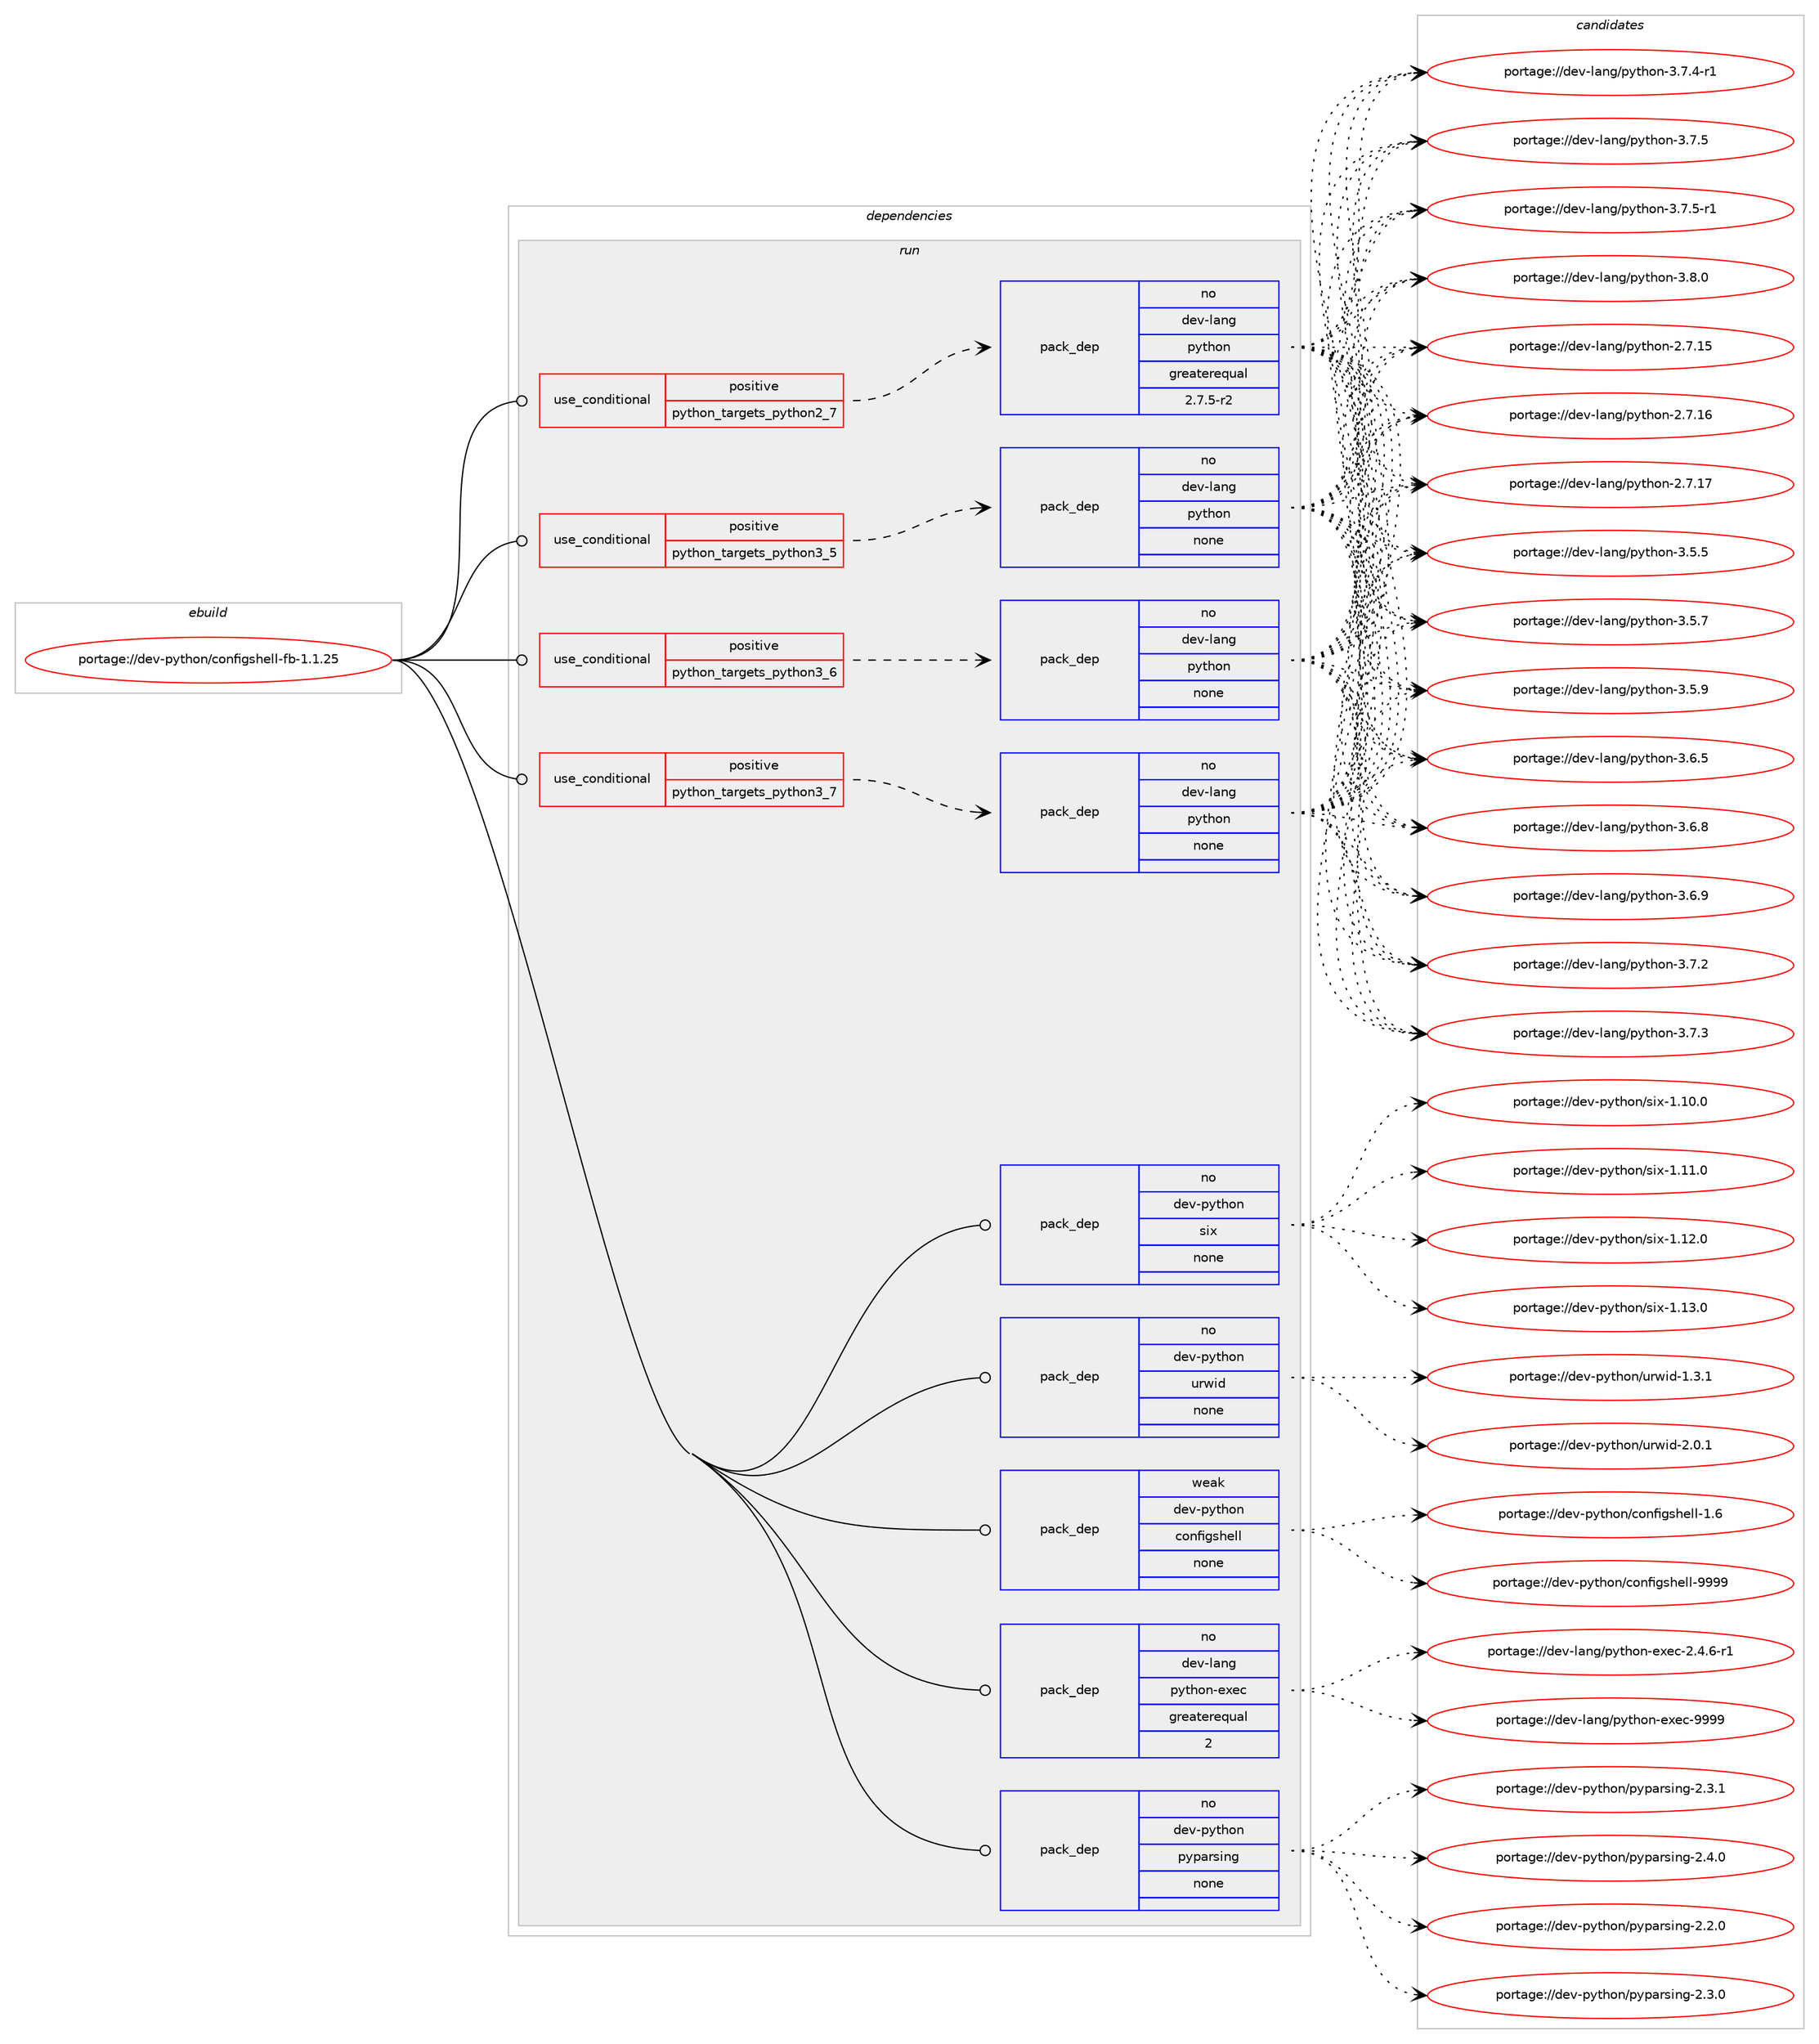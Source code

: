 digraph prolog {

# *************
# Graph options
# *************

newrank=true;
concentrate=true;
compound=true;
graph [rankdir=LR,fontname=Helvetica,fontsize=10,ranksep=1.5];#, ranksep=2.5, nodesep=0.2];
edge  [arrowhead=vee];
node  [fontname=Helvetica,fontsize=10];

# **********
# The ebuild
# **********

subgraph cluster_leftcol {
color=gray;
rank=same;
label=<<i>ebuild</i>>;
id [label="portage://dev-python/configshell-fb-1.1.25", color=red, width=4, href="../dev-python/configshell-fb-1.1.25.svg"];
}

# ****************
# The dependencies
# ****************

subgraph cluster_midcol {
color=gray;
label=<<i>dependencies</i>>;
subgraph cluster_compile {
fillcolor="#eeeeee";
style=filled;
label=<<i>compile</i>>;
}
subgraph cluster_compileandrun {
fillcolor="#eeeeee";
style=filled;
label=<<i>compile and run</i>>;
}
subgraph cluster_run {
fillcolor="#eeeeee";
style=filled;
label=<<i>run</i>>;
subgraph cond27140 {
dependency134828 [label=<<TABLE BORDER="0" CELLBORDER="1" CELLSPACING="0" CELLPADDING="4"><TR><TD ROWSPAN="3" CELLPADDING="10">use_conditional</TD></TR><TR><TD>positive</TD></TR><TR><TD>python_targets_python2_7</TD></TR></TABLE>>, shape=none, color=red];
subgraph pack104378 {
dependency134829 [label=<<TABLE BORDER="0" CELLBORDER="1" CELLSPACING="0" CELLPADDING="4" WIDTH="220"><TR><TD ROWSPAN="6" CELLPADDING="30">pack_dep</TD></TR><TR><TD WIDTH="110">no</TD></TR><TR><TD>dev-lang</TD></TR><TR><TD>python</TD></TR><TR><TD>greaterequal</TD></TR><TR><TD>2.7.5-r2</TD></TR></TABLE>>, shape=none, color=blue];
}
dependency134828:e -> dependency134829:w [weight=20,style="dashed",arrowhead="vee"];
}
id:e -> dependency134828:w [weight=20,style="solid",arrowhead="odot"];
subgraph cond27141 {
dependency134830 [label=<<TABLE BORDER="0" CELLBORDER="1" CELLSPACING="0" CELLPADDING="4"><TR><TD ROWSPAN="3" CELLPADDING="10">use_conditional</TD></TR><TR><TD>positive</TD></TR><TR><TD>python_targets_python3_5</TD></TR></TABLE>>, shape=none, color=red];
subgraph pack104379 {
dependency134831 [label=<<TABLE BORDER="0" CELLBORDER="1" CELLSPACING="0" CELLPADDING="4" WIDTH="220"><TR><TD ROWSPAN="6" CELLPADDING="30">pack_dep</TD></TR><TR><TD WIDTH="110">no</TD></TR><TR><TD>dev-lang</TD></TR><TR><TD>python</TD></TR><TR><TD>none</TD></TR><TR><TD></TD></TR></TABLE>>, shape=none, color=blue];
}
dependency134830:e -> dependency134831:w [weight=20,style="dashed",arrowhead="vee"];
}
id:e -> dependency134830:w [weight=20,style="solid",arrowhead="odot"];
subgraph cond27142 {
dependency134832 [label=<<TABLE BORDER="0" CELLBORDER="1" CELLSPACING="0" CELLPADDING="4"><TR><TD ROWSPAN="3" CELLPADDING="10">use_conditional</TD></TR><TR><TD>positive</TD></TR><TR><TD>python_targets_python3_6</TD></TR></TABLE>>, shape=none, color=red];
subgraph pack104380 {
dependency134833 [label=<<TABLE BORDER="0" CELLBORDER="1" CELLSPACING="0" CELLPADDING="4" WIDTH="220"><TR><TD ROWSPAN="6" CELLPADDING="30">pack_dep</TD></TR><TR><TD WIDTH="110">no</TD></TR><TR><TD>dev-lang</TD></TR><TR><TD>python</TD></TR><TR><TD>none</TD></TR><TR><TD></TD></TR></TABLE>>, shape=none, color=blue];
}
dependency134832:e -> dependency134833:w [weight=20,style="dashed",arrowhead="vee"];
}
id:e -> dependency134832:w [weight=20,style="solid",arrowhead="odot"];
subgraph cond27143 {
dependency134834 [label=<<TABLE BORDER="0" CELLBORDER="1" CELLSPACING="0" CELLPADDING="4"><TR><TD ROWSPAN="3" CELLPADDING="10">use_conditional</TD></TR><TR><TD>positive</TD></TR><TR><TD>python_targets_python3_7</TD></TR></TABLE>>, shape=none, color=red];
subgraph pack104381 {
dependency134835 [label=<<TABLE BORDER="0" CELLBORDER="1" CELLSPACING="0" CELLPADDING="4" WIDTH="220"><TR><TD ROWSPAN="6" CELLPADDING="30">pack_dep</TD></TR><TR><TD WIDTH="110">no</TD></TR><TR><TD>dev-lang</TD></TR><TR><TD>python</TD></TR><TR><TD>none</TD></TR><TR><TD></TD></TR></TABLE>>, shape=none, color=blue];
}
dependency134834:e -> dependency134835:w [weight=20,style="dashed",arrowhead="vee"];
}
id:e -> dependency134834:w [weight=20,style="solid",arrowhead="odot"];
subgraph pack104382 {
dependency134836 [label=<<TABLE BORDER="0" CELLBORDER="1" CELLSPACING="0" CELLPADDING="4" WIDTH="220"><TR><TD ROWSPAN="6" CELLPADDING="30">pack_dep</TD></TR><TR><TD WIDTH="110">no</TD></TR><TR><TD>dev-lang</TD></TR><TR><TD>python-exec</TD></TR><TR><TD>greaterequal</TD></TR><TR><TD>2</TD></TR></TABLE>>, shape=none, color=blue];
}
id:e -> dependency134836:w [weight=20,style="solid",arrowhead="odot"];
subgraph pack104383 {
dependency134837 [label=<<TABLE BORDER="0" CELLBORDER="1" CELLSPACING="0" CELLPADDING="4" WIDTH="220"><TR><TD ROWSPAN="6" CELLPADDING="30">pack_dep</TD></TR><TR><TD WIDTH="110">no</TD></TR><TR><TD>dev-python</TD></TR><TR><TD>pyparsing</TD></TR><TR><TD>none</TD></TR><TR><TD></TD></TR></TABLE>>, shape=none, color=blue];
}
id:e -> dependency134837:w [weight=20,style="solid",arrowhead="odot"];
subgraph pack104384 {
dependency134838 [label=<<TABLE BORDER="0" CELLBORDER="1" CELLSPACING="0" CELLPADDING="4" WIDTH="220"><TR><TD ROWSPAN="6" CELLPADDING="30">pack_dep</TD></TR><TR><TD WIDTH="110">no</TD></TR><TR><TD>dev-python</TD></TR><TR><TD>six</TD></TR><TR><TD>none</TD></TR><TR><TD></TD></TR></TABLE>>, shape=none, color=blue];
}
id:e -> dependency134838:w [weight=20,style="solid",arrowhead="odot"];
subgraph pack104385 {
dependency134839 [label=<<TABLE BORDER="0" CELLBORDER="1" CELLSPACING="0" CELLPADDING="4" WIDTH="220"><TR><TD ROWSPAN="6" CELLPADDING="30">pack_dep</TD></TR><TR><TD WIDTH="110">no</TD></TR><TR><TD>dev-python</TD></TR><TR><TD>urwid</TD></TR><TR><TD>none</TD></TR><TR><TD></TD></TR></TABLE>>, shape=none, color=blue];
}
id:e -> dependency134839:w [weight=20,style="solid",arrowhead="odot"];
subgraph pack104386 {
dependency134840 [label=<<TABLE BORDER="0" CELLBORDER="1" CELLSPACING="0" CELLPADDING="4" WIDTH="220"><TR><TD ROWSPAN="6" CELLPADDING="30">pack_dep</TD></TR><TR><TD WIDTH="110">weak</TD></TR><TR><TD>dev-python</TD></TR><TR><TD>configshell</TD></TR><TR><TD>none</TD></TR><TR><TD></TD></TR></TABLE>>, shape=none, color=blue];
}
id:e -> dependency134840:w [weight=20,style="solid",arrowhead="odot"];
}
}

# **************
# The candidates
# **************

subgraph cluster_choices {
rank=same;
color=gray;
label=<<i>candidates</i>>;

subgraph choice104378 {
color=black;
nodesep=1;
choiceportage10010111845108971101034711212111610411111045504655464953 [label="portage://dev-lang/python-2.7.15", color=red, width=4,href="../dev-lang/python-2.7.15.svg"];
choiceportage10010111845108971101034711212111610411111045504655464954 [label="portage://dev-lang/python-2.7.16", color=red, width=4,href="../dev-lang/python-2.7.16.svg"];
choiceportage10010111845108971101034711212111610411111045504655464955 [label="portage://dev-lang/python-2.7.17", color=red, width=4,href="../dev-lang/python-2.7.17.svg"];
choiceportage100101118451089711010347112121116104111110455146534653 [label="portage://dev-lang/python-3.5.5", color=red, width=4,href="../dev-lang/python-3.5.5.svg"];
choiceportage100101118451089711010347112121116104111110455146534655 [label="portage://dev-lang/python-3.5.7", color=red, width=4,href="../dev-lang/python-3.5.7.svg"];
choiceportage100101118451089711010347112121116104111110455146534657 [label="portage://dev-lang/python-3.5.9", color=red, width=4,href="../dev-lang/python-3.5.9.svg"];
choiceportage100101118451089711010347112121116104111110455146544653 [label="portage://dev-lang/python-3.6.5", color=red, width=4,href="../dev-lang/python-3.6.5.svg"];
choiceportage100101118451089711010347112121116104111110455146544656 [label="portage://dev-lang/python-3.6.8", color=red, width=4,href="../dev-lang/python-3.6.8.svg"];
choiceportage100101118451089711010347112121116104111110455146544657 [label="portage://dev-lang/python-3.6.9", color=red, width=4,href="../dev-lang/python-3.6.9.svg"];
choiceportage100101118451089711010347112121116104111110455146554650 [label="portage://dev-lang/python-3.7.2", color=red, width=4,href="../dev-lang/python-3.7.2.svg"];
choiceportage100101118451089711010347112121116104111110455146554651 [label="portage://dev-lang/python-3.7.3", color=red, width=4,href="../dev-lang/python-3.7.3.svg"];
choiceportage1001011184510897110103471121211161041111104551465546524511449 [label="portage://dev-lang/python-3.7.4-r1", color=red, width=4,href="../dev-lang/python-3.7.4-r1.svg"];
choiceportage100101118451089711010347112121116104111110455146554653 [label="portage://dev-lang/python-3.7.5", color=red, width=4,href="../dev-lang/python-3.7.5.svg"];
choiceportage1001011184510897110103471121211161041111104551465546534511449 [label="portage://dev-lang/python-3.7.5-r1", color=red, width=4,href="../dev-lang/python-3.7.5-r1.svg"];
choiceportage100101118451089711010347112121116104111110455146564648 [label="portage://dev-lang/python-3.8.0", color=red, width=4,href="../dev-lang/python-3.8.0.svg"];
dependency134829:e -> choiceportage10010111845108971101034711212111610411111045504655464953:w [style=dotted,weight="100"];
dependency134829:e -> choiceportage10010111845108971101034711212111610411111045504655464954:w [style=dotted,weight="100"];
dependency134829:e -> choiceportage10010111845108971101034711212111610411111045504655464955:w [style=dotted,weight="100"];
dependency134829:e -> choiceportage100101118451089711010347112121116104111110455146534653:w [style=dotted,weight="100"];
dependency134829:e -> choiceportage100101118451089711010347112121116104111110455146534655:w [style=dotted,weight="100"];
dependency134829:e -> choiceportage100101118451089711010347112121116104111110455146534657:w [style=dotted,weight="100"];
dependency134829:e -> choiceportage100101118451089711010347112121116104111110455146544653:w [style=dotted,weight="100"];
dependency134829:e -> choiceportage100101118451089711010347112121116104111110455146544656:w [style=dotted,weight="100"];
dependency134829:e -> choiceportage100101118451089711010347112121116104111110455146544657:w [style=dotted,weight="100"];
dependency134829:e -> choiceportage100101118451089711010347112121116104111110455146554650:w [style=dotted,weight="100"];
dependency134829:e -> choiceportage100101118451089711010347112121116104111110455146554651:w [style=dotted,weight="100"];
dependency134829:e -> choiceportage1001011184510897110103471121211161041111104551465546524511449:w [style=dotted,weight="100"];
dependency134829:e -> choiceportage100101118451089711010347112121116104111110455146554653:w [style=dotted,weight="100"];
dependency134829:e -> choiceportage1001011184510897110103471121211161041111104551465546534511449:w [style=dotted,weight="100"];
dependency134829:e -> choiceportage100101118451089711010347112121116104111110455146564648:w [style=dotted,weight="100"];
}
subgraph choice104379 {
color=black;
nodesep=1;
choiceportage10010111845108971101034711212111610411111045504655464953 [label="portage://dev-lang/python-2.7.15", color=red, width=4,href="../dev-lang/python-2.7.15.svg"];
choiceportage10010111845108971101034711212111610411111045504655464954 [label="portage://dev-lang/python-2.7.16", color=red, width=4,href="../dev-lang/python-2.7.16.svg"];
choiceportage10010111845108971101034711212111610411111045504655464955 [label="portage://dev-lang/python-2.7.17", color=red, width=4,href="../dev-lang/python-2.7.17.svg"];
choiceportage100101118451089711010347112121116104111110455146534653 [label="portage://dev-lang/python-3.5.5", color=red, width=4,href="../dev-lang/python-3.5.5.svg"];
choiceportage100101118451089711010347112121116104111110455146534655 [label="portage://dev-lang/python-3.5.7", color=red, width=4,href="../dev-lang/python-3.5.7.svg"];
choiceportage100101118451089711010347112121116104111110455146534657 [label="portage://dev-lang/python-3.5.9", color=red, width=4,href="../dev-lang/python-3.5.9.svg"];
choiceportage100101118451089711010347112121116104111110455146544653 [label="portage://dev-lang/python-3.6.5", color=red, width=4,href="../dev-lang/python-3.6.5.svg"];
choiceportage100101118451089711010347112121116104111110455146544656 [label="portage://dev-lang/python-3.6.8", color=red, width=4,href="../dev-lang/python-3.6.8.svg"];
choiceportage100101118451089711010347112121116104111110455146544657 [label="portage://dev-lang/python-3.6.9", color=red, width=4,href="../dev-lang/python-3.6.9.svg"];
choiceportage100101118451089711010347112121116104111110455146554650 [label="portage://dev-lang/python-3.7.2", color=red, width=4,href="../dev-lang/python-3.7.2.svg"];
choiceportage100101118451089711010347112121116104111110455146554651 [label="portage://dev-lang/python-3.7.3", color=red, width=4,href="../dev-lang/python-3.7.3.svg"];
choiceportage1001011184510897110103471121211161041111104551465546524511449 [label="portage://dev-lang/python-3.7.4-r1", color=red, width=4,href="../dev-lang/python-3.7.4-r1.svg"];
choiceportage100101118451089711010347112121116104111110455146554653 [label="portage://dev-lang/python-3.7.5", color=red, width=4,href="../dev-lang/python-3.7.5.svg"];
choiceportage1001011184510897110103471121211161041111104551465546534511449 [label="portage://dev-lang/python-3.7.5-r1", color=red, width=4,href="../dev-lang/python-3.7.5-r1.svg"];
choiceportage100101118451089711010347112121116104111110455146564648 [label="portage://dev-lang/python-3.8.0", color=red, width=4,href="../dev-lang/python-3.8.0.svg"];
dependency134831:e -> choiceportage10010111845108971101034711212111610411111045504655464953:w [style=dotted,weight="100"];
dependency134831:e -> choiceportage10010111845108971101034711212111610411111045504655464954:w [style=dotted,weight="100"];
dependency134831:e -> choiceportage10010111845108971101034711212111610411111045504655464955:w [style=dotted,weight="100"];
dependency134831:e -> choiceportage100101118451089711010347112121116104111110455146534653:w [style=dotted,weight="100"];
dependency134831:e -> choiceportage100101118451089711010347112121116104111110455146534655:w [style=dotted,weight="100"];
dependency134831:e -> choiceportage100101118451089711010347112121116104111110455146534657:w [style=dotted,weight="100"];
dependency134831:e -> choiceportage100101118451089711010347112121116104111110455146544653:w [style=dotted,weight="100"];
dependency134831:e -> choiceportage100101118451089711010347112121116104111110455146544656:w [style=dotted,weight="100"];
dependency134831:e -> choiceportage100101118451089711010347112121116104111110455146544657:w [style=dotted,weight="100"];
dependency134831:e -> choiceportage100101118451089711010347112121116104111110455146554650:w [style=dotted,weight="100"];
dependency134831:e -> choiceportage100101118451089711010347112121116104111110455146554651:w [style=dotted,weight="100"];
dependency134831:e -> choiceportage1001011184510897110103471121211161041111104551465546524511449:w [style=dotted,weight="100"];
dependency134831:e -> choiceportage100101118451089711010347112121116104111110455146554653:w [style=dotted,weight="100"];
dependency134831:e -> choiceportage1001011184510897110103471121211161041111104551465546534511449:w [style=dotted,weight="100"];
dependency134831:e -> choiceportage100101118451089711010347112121116104111110455146564648:w [style=dotted,weight="100"];
}
subgraph choice104380 {
color=black;
nodesep=1;
choiceportage10010111845108971101034711212111610411111045504655464953 [label="portage://dev-lang/python-2.7.15", color=red, width=4,href="../dev-lang/python-2.7.15.svg"];
choiceportage10010111845108971101034711212111610411111045504655464954 [label="portage://dev-lang/python-2.7.16", color=red, width=4,href="../dev-lang/python-2.7.16.svg"];
choiceportage10010111845108971101034711212111610411111045504655464955 [label="portage://dev-lang/python-2.7.17", color=red, width=4,href="../dev-lang/python-2.7.17.svg"];
choiceportage100101118451089711010347112121116104111110455146534653 [label="portage://dev-lang/python-3.5.5", color=red, width=4,href="../dev-lang/python-3.5.5.svg"];
choiceportage100101118451089711010347112121116104111110455146534655 [label="portage://dev-lang/python-3.5.7", color=red, width=4,href="../dev-lang/python-3.5.7.svg"];
choiceportage100101118451089711010347112121116104111110455146534657 [label="portage://dev-lang/python-3.5.9", color=red, width=4,href="../dev-lang/python-3.5.9.svg"];
choiceportage100101118451089711010347112121116104111110455146544653 [label="portage://dev-lang/python-3.6.5", color=red, width=4,href="../dev-lang/python-3.6.5.svg"];
choiceportage100101118451089711010347112121116104111110455146544656 [label="portage://dev-lang/python-3.6.8", color=red, width=4,href="../dev-lang/python-3.6.8.svg"];
choiceportage100101118451089711010347112121116104111110455146544657 [label="portage://dev-lang/python-3.6.9", color=red, width=4,href="../dev-lang/python-3.6.9.svg"];
choiceportage100101118451089711010347112121116104111110455146554650 [label="portage://dev-lang/python-3.7.2", color=red, width=4,href="../dev-lang/python-3.7.2.svg"];
choiceportage100101118451089711010347112121116104111110455146554651 [label="portage://dev-lang/python-3.7.3", color=red, width=4,href="../dev-lang/python-3.7.3.svg"];
choiceportage1001011184510897110103471121211161041111104551465546524511449 [label="portage://dev-lang/python-3.7.4-r1", color=red, width=4,href="../dev-lang/python-3.7.4-r1.svg"];
choiceportage100101118451089711010347112121116104111110455146554653 [label="portage://dev-lang/python-3.7.5", color=red, width=4,href="../dev-lang/python-3.7.5.svg"];
choiceportage1001011184510897110103471121211161041111104551465546534511449 [label="portage://dev-lang/python-3.7.5-r1", color=red, width=4,href="../dev-lang/python-3.7.5-r1.svg"];
choiceportage100101118451089711010347112121116104111110455146564648 [label="portage://dev-lang/python-3.8.0", color=red, width=4,href="../dev-lang/python-3.8.0.svg"];
dependency134833:e -> choiceportage10010111845108971101034711212111610411111045504655464953:w [style=dotted,weight="100"];
dependency134833:e -> choiceportage10010111845108971101034711212111610411111045504655464954:w [style=dotted,weight="100"];
dependency134833:e -> choiceportage10010111845108971101034711212111610411111045504655464955:w [style=dotted,weight="100"];
dependency134833:e -> choiceportage100101118451089711010347112121116104111110455146534653:w [style=dotted,weight="100"];
dependency134833:e -> choiceportage100101118451089711010347112121116104111110455146534655:w [style=dotted,weight="100"];
dependency134833:e -> choiceportage100101118451089711010347112121116104111110455146534657:w [style=dotted,weight="100"];
dependency134833:e -> choiceportage100101118451089711010347112121116104111110455146544653:w [style=dotted,weight="100"];
dependency134833:e -> choiceportage100101118451089711010347112121116104111110455146544656:w [style=dotted,weight="100"];
dependency134833:e -> choiceportage100101118451089711010347112121116104111110455146544657:w [style=dotted,weight="100"];
dependency134833:e -> choiceportage100101118451089711010347112121116104111110455146554650:w [style=dotted,weight="100"];
dependency134833:e -> choiceportage100101118451089711010347112121116104111110455146554651:w [style=dotted,weight="100"];
dependency134833:e -> choiceportage1001011184510897110103471121211161041111104551465546524511449:w [style=dotted,weight="100"];
dependency134833:e -> choiceportage100101118451089711010347112121116104111110455146554653:w [style=dotted,weight="100"];
dependency134833:e -> choiceportage1001011184510897110103471121211161041111104551465546534511449:w [style=dotted,weight="100"];
dependency134833:e -> choiceportage100101118451089711010347112121116104111110455146564648:w [style=dotted,weight="100"];
}
subgraph choice104381 {
color=black;
nodesep=1;
choiceportage10010111845108971101034711212111610411111045504655464953 [label="portage://dev-lang/python-2.7.15", color=red, width=4,href="../dev-lang/python-2.7.15.svg"];
choiceportage10010111845108971101034711212111610411111045504655464954 [label="portage://dev-lang/python-2.7.16", color=red, width=4,href="../dev-lang/python-2.7.16.svg"];
choiceportage10010111845108971101034711212111610411111045504655464955 [label="portage://dev-lang/python-2.7.17", color=red, width=4,href="../dev-lang/python-2.7.17.svg"];
choiceportage100101118451089711010347112121116104111110455146534653 [label="portage://dev-lang/python-3.5.5", color=red, width=4,href="../dev-lang/python-3.5.5.svg"];
choiceportage100101118451089711010347112121116104111110455146534655 [label="portage://dev-lang/python-3.5.7", color=red, width=4,href="../dev-lang/python-3.5.7.svg"];
choiceportage100101118451089711010347112121116104111110455146534657 [label="portage://dev-lang/python-3.5.9", color=red, width=4,href="../dev-lang/python-3.5.9.svg"];
choiceportage100101118451089711010347112121116104111110455146544653 [label="portage://dev-lang/python-3.6.5", color=red, width=4,href="../dev-lang/python-3.6.5.svg"];
choiceportage100101118451089711010347112121116104111110455146544656 [label="portage://dev-lang/python-3.6.8", color=red, width=4,href="../dev-lang/python-3.6.8.svg"];
choiceportage100101118451089711010347112121116104111110455146544657 [label="portage://dev-lang/python-3.6.9", color=red, width=4,href="../dev-lang/python-3.6.9.svg"];
choiceportage100101118451089711010347112121116104111110455146554650 [label="portage://dev-lang/python-3.7.2", color=red, width=4,href="../dev-lang/python-3.7.2.svg"];
choiceportage100101118451089711010347112121116104111110455146554651 [label="portage://dev-lang/python-3.7.3", color=red, width=4,href="../dev-lang/python-3.7.3.svg"];
choiceportage1001011184510897110103471121211161041111104551465546524511449 [label="portage://dev-lang/python-3.7.4-r1", color=red, width=4,href="../dev-lang/python-3.7.4-r1.svg"];
choiceportage100101118451089711010347112121116104111110455146554653 [label="portage://dev-lang/python-3.7.5", color=red, width=4,href="../dev-lang/python-3.7.5.svg"];
choiceportage1001011184510897110103471121211161041111104551465546534511449 [label="portage://dev-lang/python-3.7.5-r1", color=red, width=4,href="../dev-lang/python-3.7.5-r1.svg"];
choiceportage100101118451089711010347112121116104111110455146564648 [label="portage://dev-lang/python-3.8.0", color=red, width=4,href="../dev-lang/python-3.8.0.svg"];
dependency134835:e -> choiceportage10010111845108971101034711212111610411111045504655464953:w [style=dotted,weight="100"];
dependency134835:e -> choiceportage10010111845108971101034711212111610411111045504655464954:w [style=dotted,weight="100"];
dependency134835:e -> choiceportage10010111845108971101034711212111610411111045504655464955:w [style=dotted,weight="100"];
dependency134835:e -> choiceportage100101118451089711010347112121116104111110455146534653:w [style=dotted,weight="100"];
dependency134835:e -> choiceportage100101118451089711010347112121116104111110455146534655:w [style=dotted,weight="100"];
dependency134835:e -> choiceportage100101118451089711010347112121116104111110455146534657:w [style=dotted,weight="100"];
dependency134835:e -> choiceportage100101118451089711010347112121116104111110455146544653:w [style=dotted,weight="100"];
dependency134835:e -> choiceportage100101118451089711010347112121116104111110455146544656:w [style=dotted,weight="100"];
dependency134835:e -> choiceportage100101118451089711010347112121116104111110455146544657:w [style=dotted,weight="100"];
dependency134835:e -> choiceportage100101118451089711010347112121116104111110455146554650:w [style=dotted,weight="100"];
dependency134835:e -> choiceportage100101118451089711010347112121116104111110455146554651:w [style=dotted,weight="100"];
dependency134835:e -> choiceportage1001011184510897110103471121211161041111104551465546524511449:w [style=dotted,weight="100"];
dependency134835:e -> choiceportage100101118451089711010347112121116104111110455146554653:w [style=dotted,weight="100"];
dependency134835:e -> choiceportage1001011184510897110103471121211161041111104551465546534511449:w [style=dotted,weight="100"];
dependency134835:e -> choiceportage100101118451089711010347112121116104111110455146564648:w [style=dotted,weight="100"];
}
subgraph choice104382 {
color=black;
nodesep=1;
choiceportage10010111845108971101034711212111610411111045101120101994550465246544511449 [label="portage://dev-lang/python-exec-2.4.6-r1", color=red, width=4,href="../dev-lang/python-exec-2.4.6-r1.svg"];
choiceportage10010111845108971101034711212111610411111045101120101994557575757 [label="portage://dev-lang/python-exec-9999", color=red, width=4,href="../dev-lang/python-exec-9999.svg"];
dependency134836:e -> choiceportage10010111845108971101034711212111610411111045101120101994550465246544511449:w [style=dotted,weight="100"];
dependency134836:e -> choiceportage10010111845108971101034711212111610411111045101120101994557575757:w [style=dotted,weight="100"];
}
subgraph choice104383 {
color=black;
nodesep=1;
choiceportage100101118451121211161041111104711212111297114115105110103455046504648 [label="portage://dev-python/pyparsing-2.2.0", color=red, width=4,href="../dev-python/pyparsing-2.2.0.svg"];
choiceportage100101118451121211161041111104711212111297114115105110103455046514648 [label="portage://dev-python/pyparsing-2.3.0", color=red, width=4,href="../dev-python/pyparsing-2.3.0.svg"];
choiceportage100101118451121211161041111104711212111297114115105110103455046514649 [label="portage://dev-python/pyparsing-2.3.1", color=red, width=4,href="../dev-python/pyparsing-2.3.1.svg"];
choiceportage100101118451121211161041111104711212111297114115105110103455046524648 [label="portage://dev-python/pyparsing-2.4.0", color=red, width=4,href="../dev-python/pyparsing-2.4.0.svg"];
dependency134837:e -> choiceportage100101118451121211161041111104711212111297114115105110103455046504648:w [style=dotted,weight="100"];
dependency134837:e -> choiceportage100101118451121211161041111104711212111297114115105110103455046514648:w [style=dotted,weight="100"];
dependency134837:e -> choiceportage100101118451121211161041111104711212111297114115105110103455046514649:w [style=dotted,weight="100"];
dependency134837:e -> choiceportage100101118451121211161041111104711212111297114115105110103455046524648:w [style=dotted,weight="100"];
}
subgraph choice104384 {
color=black;
nodesep=1;
choiceportage100101118451121211161041111104711510512045494649484648 [label="portage://dev-python/six-1.10.0", color=red, width=4,href="../dev-python/six-1.10.0.svg"];
choiceportage100101118451121211161041111104711510512045494649494648 [label="portage://dev-python/six-1.11.0", color=red, width=4,href="../dev-python/six-1.11.0.svg"];
choiceportage100101118451121211161041111104711510512045494649504648 [label="portage://dev-python/six-1.12.0", color=red, width=4,href="../dev-python/six-1.12.0.svg"];
choiceportage100101118451121211161041111104711510512045494649514648 [label="portage://dev-python/six-1.13.0", color=red, width=4,href="../dev-python/six-1.13.0.svg"];
dependency134838:e -> choiceportage100101118451121211161041111104711510512045494649484648:w [style=dotted,weight="100"];
dependency134838:e -> choiceportage100101118451121211161041111104711510512045494649494648:w [style=dotted,weight="100"];
dependency134838:e -> choiceportage100101118451121211161041111104711510512045494649504648:w [style=dotted,weight="100"];
dependency134838:e -> choiceportage100101118451121211161041111104711510512045494649514648:w [style=dotted,weight="100"];
}
subgraph choice104385 {
color=black;
nodesep=1;
choiceportage1001011184511212111610411111047117114119105100454946514649 [label="portage://dev-python/urwid-1.3.1", color=red, width=4,href="../dev-python/urwid-1.3.1.svg"];
choiceportage1001011184511212111610411111047117114119105100455046484649 [label="portage://dev-python/urwid-2.0.1", color=red, width=4,href="../dev-python/urwid-2.0.1.svg"];
dependency134839:e -> choiceportage1001011184511212111610411111047117114119105100454946514649:w [style=dotted,weight="100"];
dependency134839:e -> choiceportage1001011184511212111610411111047117114119105100455046484649:w [style=dotted,weight="100"];
}
subgraph choice104386 {
color=black;
nodesep=1;
choiceportage10010111845112121116104111110479911111010210510311510410110810845494654 [label="portage://dev-python/configshell-1.6", color=red, width=4,href="../dev-python/configshell-1.6.svg"];
choiceportage1001011184511212111610411111047991111101021051031151041011081084557575757 [label="portage://dev-python/configshell-9999", color=red, width=4,href="../dev-python/configshell-9999.svg"];
dependency134840:e -> choiceportage10010111845112121116104111110479911111010210510311510410110810845494654:w [style=dotted,weight="100"];
dependency134840:e -> choiceportage1001011184511212111610411111047991111101021051031151041011081084557575757:w [style=dotted,weight="100"];
}
}

}
